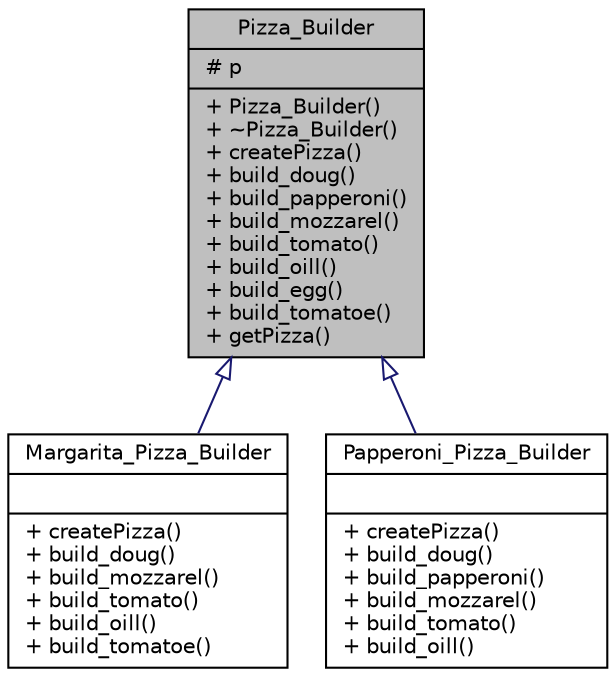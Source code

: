 digraph "Pizza_Builder"
{
 // LATEX_PDF_SIZE
  bgcolor="transparent";
  edge [fontname="Helvetica",fontsize="10",labelfontname="Helvetica",labelfontsize="10"];
  node [fontname="Helvetica",fontsize="10",shape=record];
  Node1 [label="{Pizza_Builder\n|# p\l|+ Pizza_Builder()\l+ ~Pizza_Builder()\l+ createPizza()\l+ build_doug()\l+ build_papperoni()\l+ build_mozzarel()\l+ build_tomato()\l+ build_oill()\l+ build_egg()\l+ build_tomatoe()\l+ getPizza()\l}",height=0.2,width=0.4,color="black", fillcolor="grey75", style="filled", fontcolor="black",tooltip="Базовый класс Базовый класс который объявляет интерфейс для поэтапного построения пиццы и предусматри..."];
  Node1 -> Node2 [dir="back",color="midnightblue",fontsize="10",style="solid",arrowtail="onormal",fontname="Helvetica"];
  Node2 [label="{Margarita_Pizza_Builder\n||+ createPizza()\l+ build_doug()\l+ build_mozzarel()\l+ build_tomato()\l+ build_oill()\l+ build_tomatoe()\l}",height=0.2,width=0.4,color="black",URL="$class_margarita___pizza___builder.html",tooltip="Маргарита"];
  Node1 -> Node3 [dir="back",color="midnightblue",fontsize="10",style="solid",arrowtail="onormal",fontname="Helvetica"];
  Node3 [label="{Papperoni_Pizza_Builder\n||+ createPizza()\l+ build_doug()\l+ build_papperoni()\l+ build_mozzarel()\l+ build_tomato()\l+ build_oill()\l}",height=0.2,width=0.4,color="black",URL="$class_papperoni___pizza___builder.html",tooltip="Пепперони"];
}
